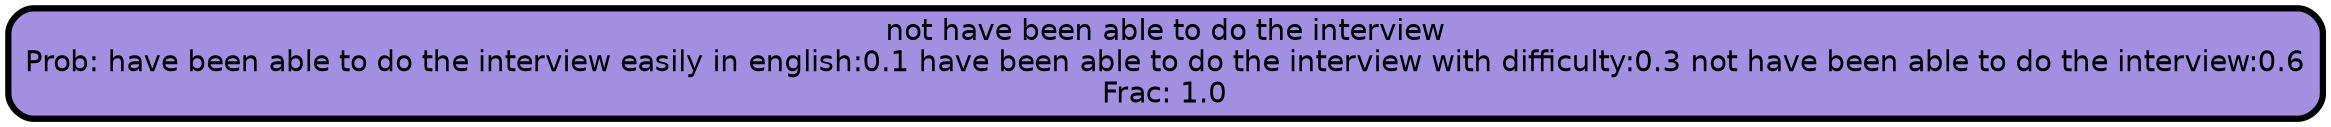 graph Tree {
node [shape=box, style="filled, rounded",color="black",penwidth="3",fontcolor="black",                 fontname=helvetica] ;
graph [ranksep="0 equally", splines=straight,                 bgcolor=transparent, dpi=200] ;
edge [fontname=helvetica, color=black] ;
0 [label="not have been able to do the interview
Prob: have been able to do the interview easily in english:0.1 have been able to do the interview with difficulty:0.3 not have been able to do the interview:0.6
Frac: 1.0", fillcolor="#a38fe2"] ;
{rank = same;}}